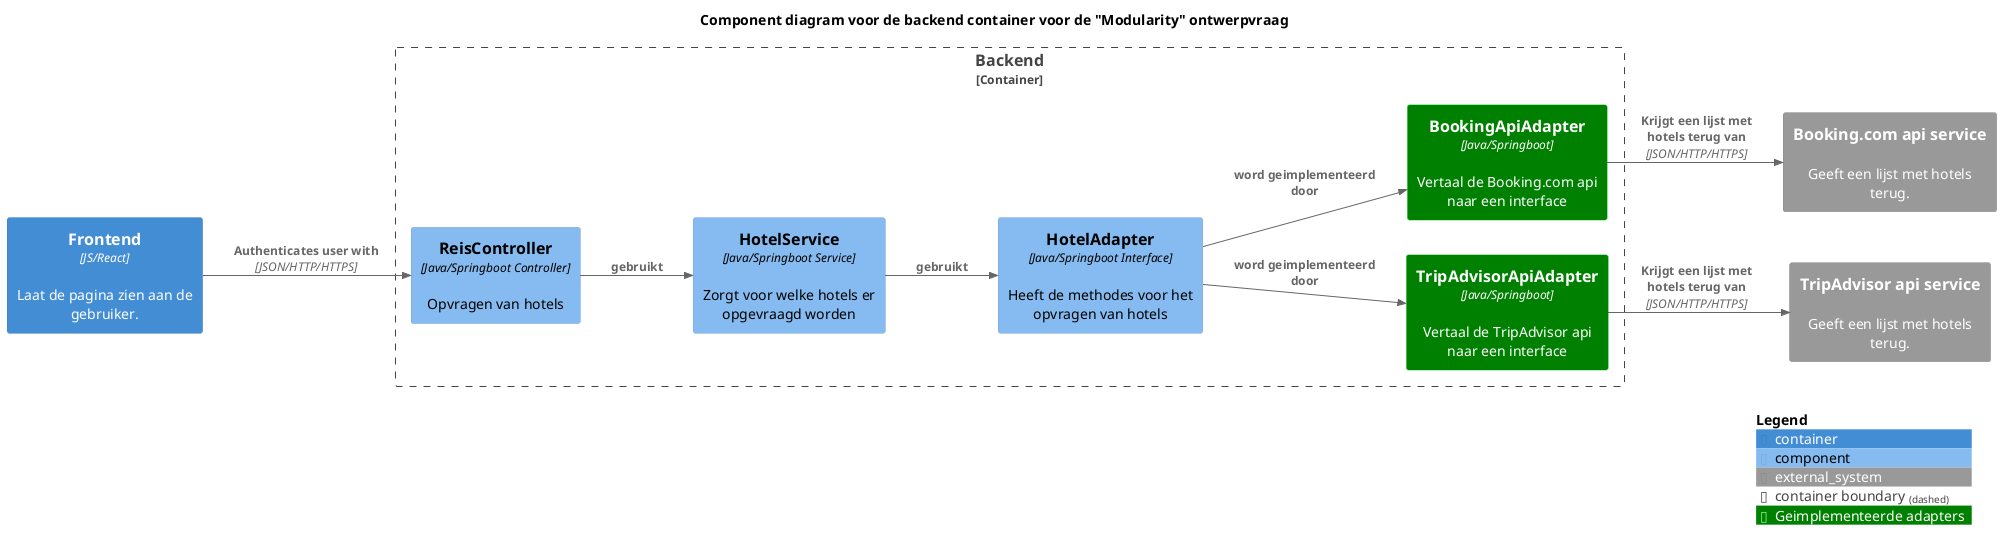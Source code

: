 @startuml

!include <C4/C4>
!include <C4/C4_Context>
!include <C4/C4_Container>
!include <C4/C4_Component>

left to right direction

SHOW_PERSON_OUTLINE()

AddRelTag("sync/async", $textColor=$ARROW_FONT_COLOR, $lineColor=$ARROW_COLOR, $lineStyle=DottedLine())
AddElementTag("Geimplementeerde adapters", $bgColor="Green", $fontColor="White", $borderColor="LightGreen")
title Component diagram voor de backend container voor de "Modularity" ontwerpvraag

Container(front, "Frontend", "JS/React", "Laat de pagina zien aan de gebruiker.")

Container_Boundary(back, "Backend", "Container Backend FSWD"){
    Component(rctrl, "ReisController", "Java/Springboot Controller", "Opvragen van hotels")
    Component(hotelsrvc, "HotelService", "Java/Springboot Service", "Zorgt voor welke hotels er opgevraagd worden")
    Component(hoteladpt, "HotelAdapter", "Java/Springboot Interface", "Heeft de methodes voor het opvragen van hotels")
    Component(bookingadpt, "BookingApiAdapter", "Java/Springboot", "Vertaal de Booking.com api naar een interface", $tags="Geimplementeerde adapters")
    Component(tripadpt, "TripAdvisorApiAdapter", "Java/Springboot", "Vertaal de TripAdvisor api naar een interface", $tags="Geimplementeerde adapters")
}

System_Ext(bookingApi, "Booking.com api service", "Geeft een lijst met hotels terug.")
System_Ext(tripadvisorApi, "TripAdvisor api service", "Geeft een lijst met hotels terug.")


Rel(front, rctrl, "Authenticates user with", "JSON/HTTP/HTTPS")
Rel(rctrl, hotelsrvc, "gebruikt")
Rel(hotelsrvc, hoteladpt, "gebruikt")
Rel(hoteladpt, bookingadpt, "word geimplementeerd door")
Rel(hoteladpt, tripadpt, "word geimplementeerd door")
Rel(bookingadpt, bookingApi, "Krijgt een lijst met hotels terug van", "JSON/HTTP/HTTPS")
Rel(tripadpt, tripadvisorApi, "Krijgt een lijst met hotels terug van", "JSON/HTTP/HTTPS")

SHOW_LEGEND()

@enduml
